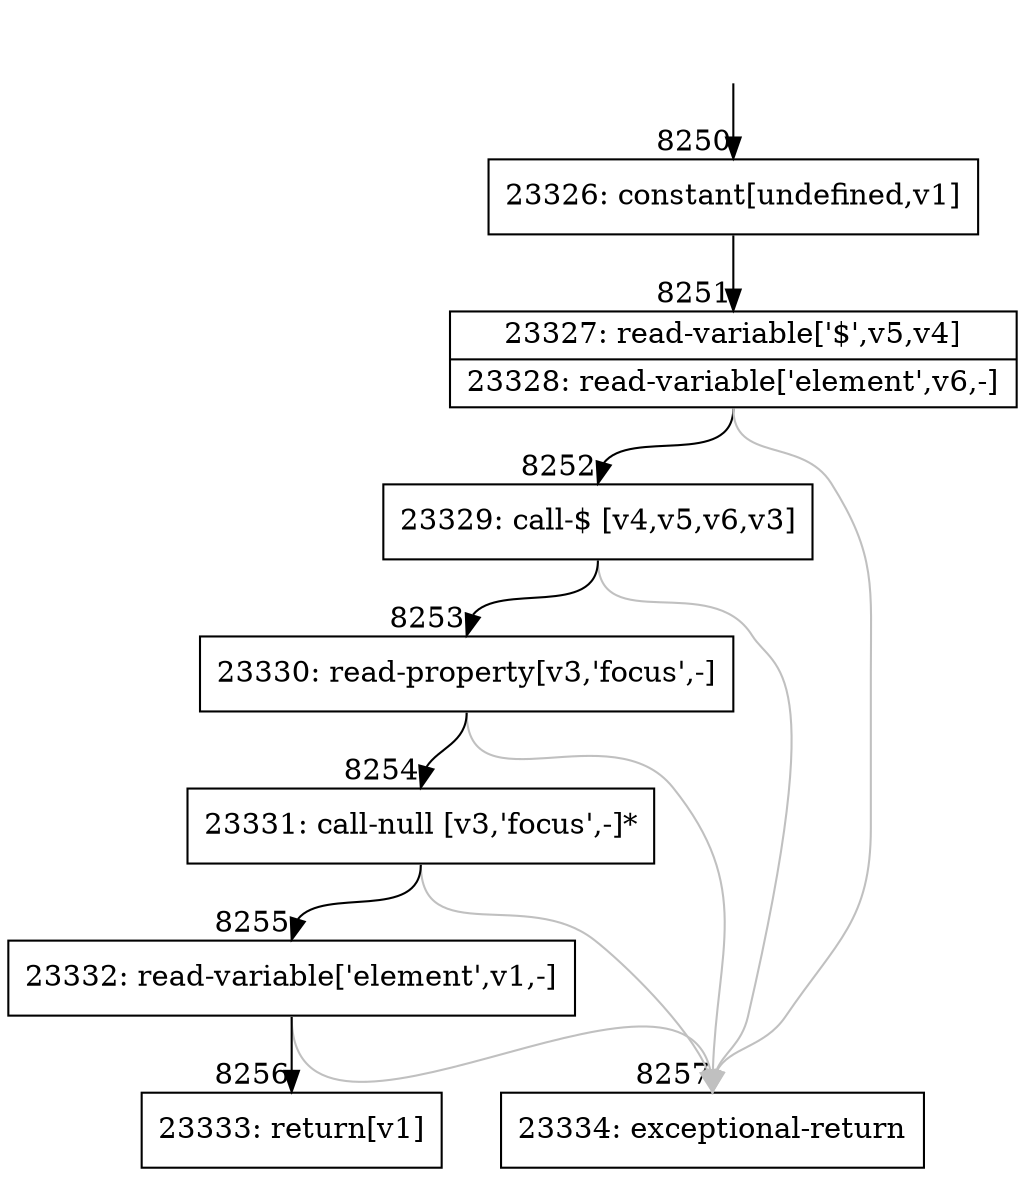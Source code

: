 digraph {
rankdir="TD"
BB_entry609[shape=none,label=""];
BB_entry609 -> BB8250 [tailport=s, headport=n, headlabel="    8250"]
BB8250 [shape=record label="{23326: constant[undefined,v1]}" ] 
BB8250 -> BB8251 [tailport=s, headport=n, headlabel="      8251"]
BB8251 [shape=record label="{23327: read-variable['$',v5,v4]|23328: read-variable['element',v6,-]}" ] 
BB8251 -> BB8252 [tailport=s, headport=n, headlabel="      8252"]
BB8251 -> BB8257 [tailport=s, headport=n, color=gray, headlabel="      8257"]
BB8252 [shape=record label="{23329: call-$ [v4,v5,v6,v3]}" ] 
BB8252 -> BB8253 [tailport=s, headport=n, headlabel="      8253"]
BB8252 -> BB8257 [tailport=s, headport=n, color=gray]
BB8253 [shape=record label="{23330: read-property[v3,'focus',-]}" ] 
BB8253 -> BB8254 [tailport=s, headport=n, headlabel="      8254"]
BB8253 -> BB8257 [tailport=s, headport=n, color=gray]
BB8254 [shape=record label="{23331: call-null [v3,'focus',-]*}" ] 
BB8254 -> BB8255 [tailport=s, headport=n, headlabel="      8255"]
BB8254 -> BB8257 [tailport=s, headport=n, color=gray]
BB8255 [shape=record label="{23332: read-variable['element',v1,-]}" ] 
BB8255 -> BB8256 [tailport=s, headport=n, headlabel="      8256"]
BB8255 -> BB8257 [tailport=s, headport=n, color=gray]
BB8256 [shape=record label="{23333: return[v1]}" ] 
BB8257 [shape=record label="{23334: exceptional-return}" ] 
//#$~ 6390
}
